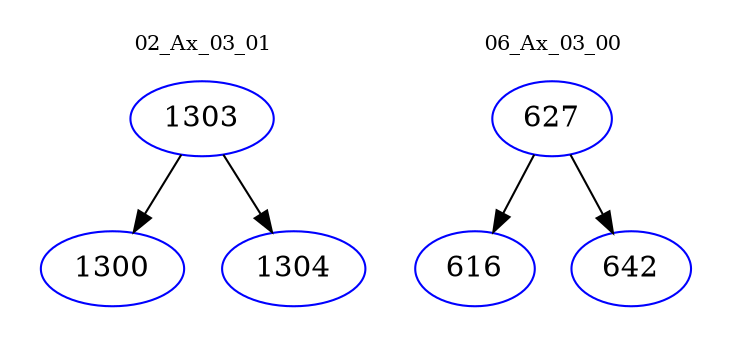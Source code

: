 digraph{
subgraph cluster_0 {
color = white
label = "02_Ax_03_01";
fontsize=10;
T0_1303 [label="1303", color="blue"]
T0_1303 -> T0_1300 [color="black"]
T0_1300 [label="1300", color="blue"]
T0_1303 -> T0_1304 [color="black"]
T0_1304 [label="1304", color="blue"]
}
subgraph cluster_1 {
color = white
label = "06_Ax_03_00";
fontsize=10;
T1_627 [label="627", color="blue"]
T1_627 -> T1_616 [color="black"]
T1_616 [label="616", color="blue"]
T1_627 -> T1_642 [color="black"]
T1_642 [label="642", color="blue"]
}
}
